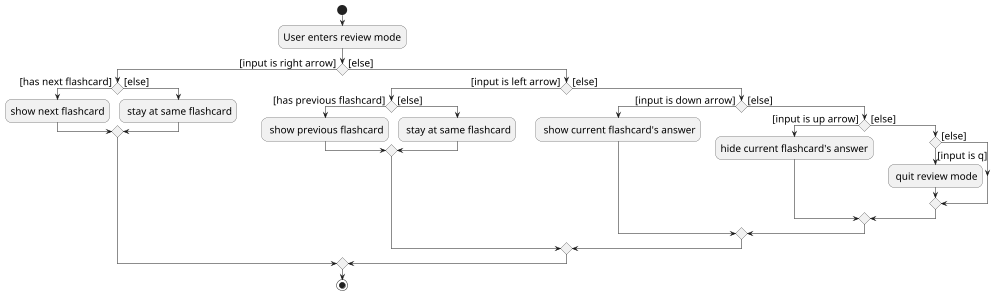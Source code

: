 @startuml
scale 0.5
skinparam defaultFontSize 20

start
:User enters review mode;

'Since the beta syntax does not support placing the condition outside the
'diamond we place it as the true branch instead.

if () then ([input is right arrow])
    if () then ([has next flashcard])
        :show next flashcard;
    else ([else])
        : stay at same flashcard;
    endif
else ([else])
    if () then ([input is left arrow])
        if () then ([has previous flashcard])
            : show previous flashcard;
        else ([else])
            : stay at same flashcard;
        endif
    else ([else])
        if () then ([input is down arrow])
            : show current flashcard's answer;
        else ([else])
            if () then ([input is up arrow])
                :hide current flashcard's answer;
            else ([else])
                if () then ([input is q])
                    : quit review mode;
                else ([else])
                endif
            endif
         endif
    endif
endif
stop
@enduml


if () then ([input is left arrow])
                if () then ([has previous flashcard])
                    : show previous flashcard;
                else ([else])
                    : stay at same flashcard;
                endif


                 if () then ([input is top arrow])
                        : hide current flashcard's answer;

